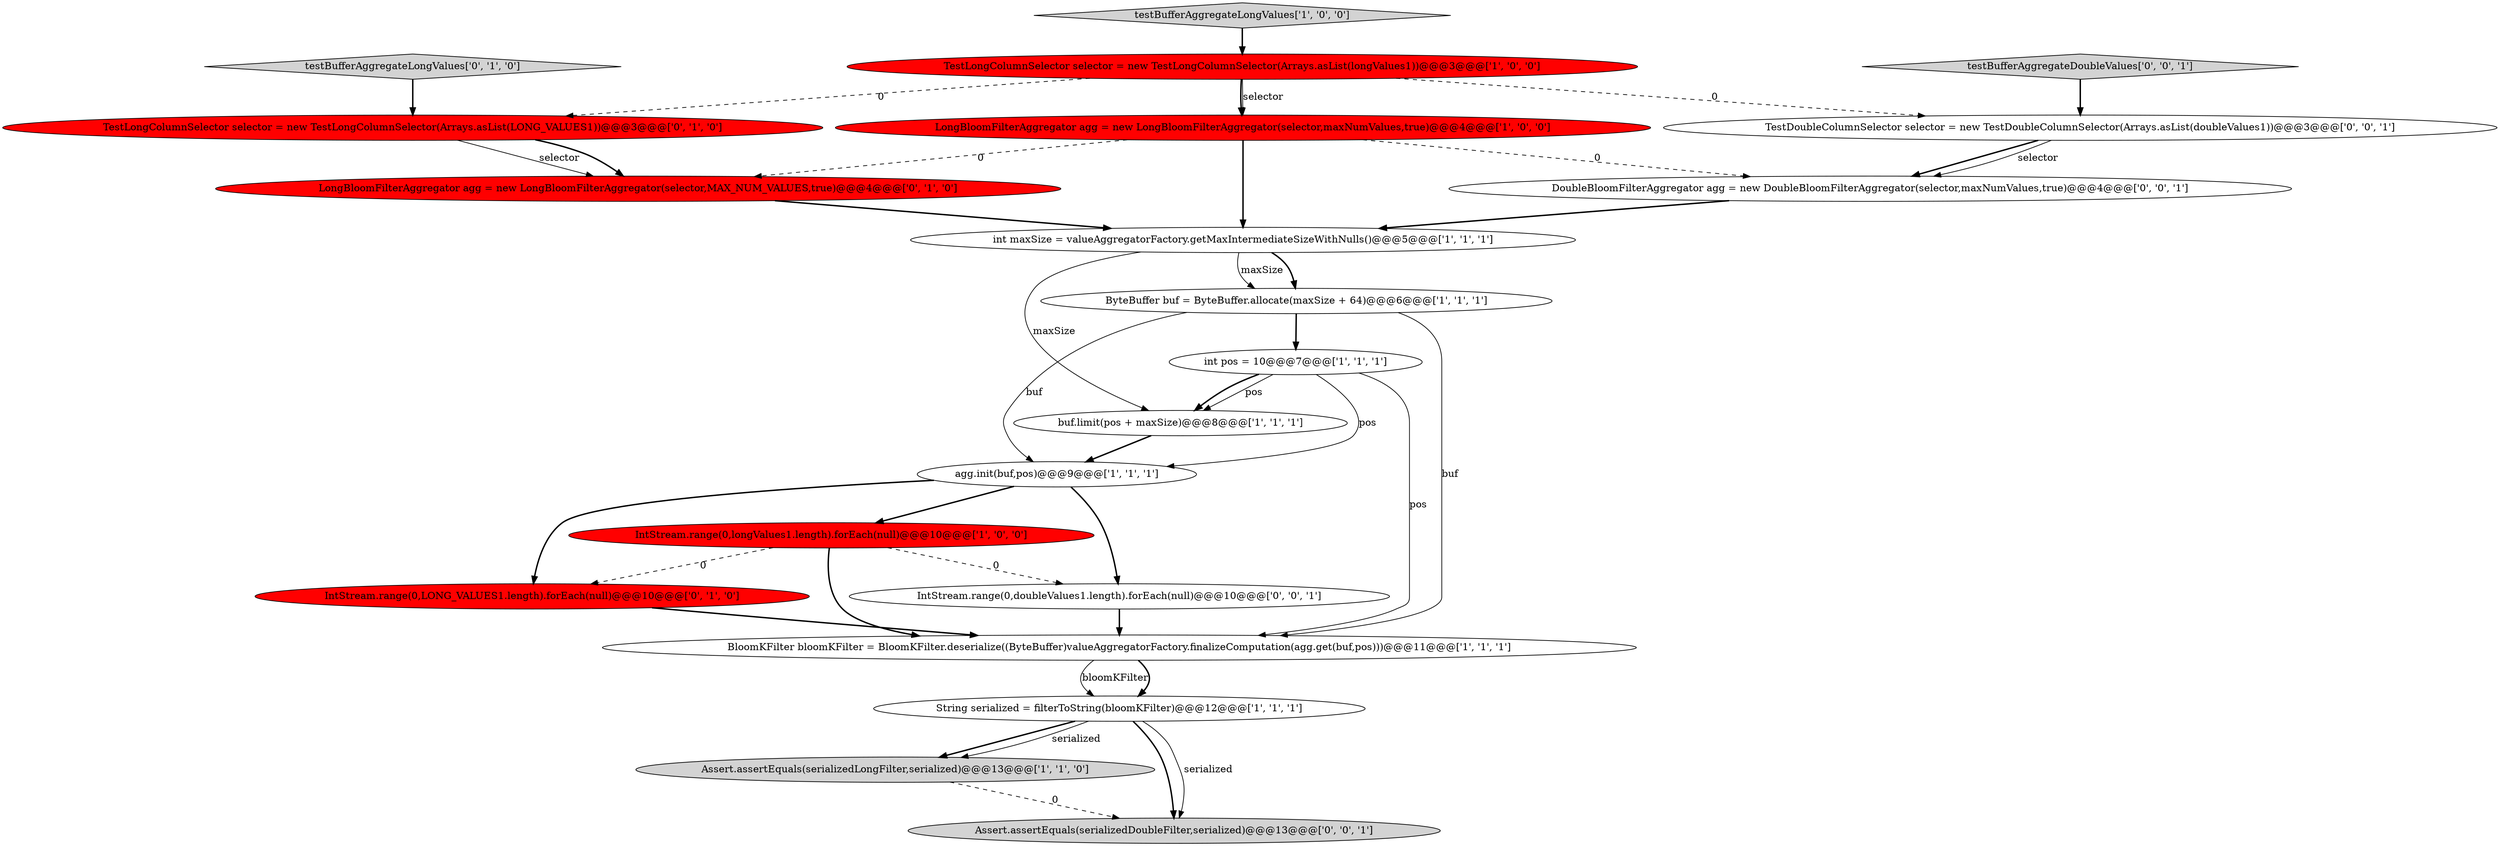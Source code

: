 digraph {
18 [style = filled, label = "TestDoubleColumnSelector selector = new TestDoubleColumnSelector(Arrays.asList(doubleValues1))@@@3@@@['0', '0', '1']", fillcolor = white, shape = ellipse image = "AAA0AAABBB3BBB"];
19 [style = filled, label = "testBufferAggregateDoubleValues['0', '0', '1']", fillcolor = lightgray, shape = diamond image = "AAA0AAABBB3BBB"];
14 [style = filled, label = "LongBloomFilterAggregator agg = new LongBloomFilterAggregator(selector,MAX_NUM_VALUES,true)@@@4@@@['0', '1', '0']", fillcolor = red, shape = ellipse image = "AAA1AAABBB2BBB"];
5 [style = filled, label = "int pos = 10@@@7@@@['1', '1', '1']", fillcolor = white, shape = ellipse image = "AAA0AAABBB1BBB"];
13 [style = filled, label = "TestLongColumnSelector selector = new TestLongColumnSelector(Arrays.asList(LONG_VALUES1))@@@3@@@['0', '1', '0']", fillcolor = red, shape = ellipse image = "AAA1AAABBB2BBB"];
3 [style = filled, label = "testBufferAggregateLongValues['1', '0', '0']", fillcolor = lightgray, shape = diamond image = "AAA0AAABBB1BBB"];
1 [style = filled, label = "LongBloomFilterAggregator agg = new LongBloomFilterAggregator(selector,maxNumValues,true)@@@4@@@['1', '0', '0']", fillcolor = red, shape = ellipse image = "AAA1AAABBB1BBB"];
0 [style = filled, label = "IntStream.range(0,longValues1.length).forEach(null)@@@10@@@['1', '0', '0']", fillcolor = red, shape = ellipse image = "AAA1AAABBB1BBB"];
15 [style = filled, label = "IntStream.range(0,LONG_VALUES1.length).forEach(null)@@@10@@@['0', '1', '0']", fillcolor = red, shape = ellipse image = "AAA1AAABBB2BBB"];
4 [style = filled, label = "TestLongColumnSelector selector = new TestLongColumnSelector(Arrays.asList(longValues1))@@@3@@@['1', '0', '0']", fillcolor = red, shape = ellipse image = "AAA1AAABBB1BBB"];
16 [style = filled, label = "Assert.assertEquals(serializedDoubleFilter,serialized)@@@13@@@['0', '0', '1']", fillcolor = lightgray, shape = ellipse image = "AAA0AAABBB3BBB"];
9 [style = filled, label = "int maxSize = valueAggregatorFactory.getMaxIntermediateSizeWithNulls()@@@5@@@['1', '1', '1']", fillcolor = white, shape = ellipse image = "AAA0AAABBB1BBB"];
20 [style = filled, label = "DoubleBloomFilterAggregator agg = new DoubleBloomFilterAggregator(selector,maxNumValues,true)@@@4@@@['0', '0', '1']", fillcolor = white, shape = ellipse image = "AAA0AAABBB3BBB"];
6 [style = filled, label = "buf.limit(pos + maxSize)@@@8@@@['1', '1', '1']", fillcolor = white, shape = ellipse image = "AAA0AAABBB1BBB"];
17 [style = filled, label = "IntStream.range(0,doubleValues1.length).forEach(null)@@@10@@@['0', '0', '1']", fillcolor = white, shape = ellipse image = "AAA0AAABBB3BBB"];
12 [style = filled, label = "testBufferAggregateLongValues['0', '1', '0']", fillcolor = lightgray, shape = diamond image = "AAA0AAABBB2BBB"];
10 [style = filled, label = "Assert.assertEquals(serializedLongFilter,serialized)@@@13@@@['1', '1', '0']", fillcolor = lightgray, shape = ellipse image = "AAA0AAABBB1BBB"];
8 [style = filled, label = "String serialized = filterToString(bloomKFilter)@@@12@@@['1', '1', '1']", fillcolor = white, shape = ellipse image = "AAA0AAABBB1BBB"];
2 [style = filled, label = "ByteBuffer buf = ByteBuffer.allocate(maxSize + 64)@@@6@@@['1', '1', '1']", fillcolor = white, shape = ellipse image = "AAA0AAABBB1BBB"];
11 [style = filled, label = "BloomKFilter bloomKFilter = BloomKFilter.deserialize((ByteBuffer)valueAggregatorFactory.finalizeComputation(agg.get(buf,pos)))@@@11@@@['1', '1', '1']", fillcolor = white, shape = ellipse image = "AAA0AAABBB1BBB"];
7 [style = filled, label = "agg.init(buf,pos)@@@9@@@['1', '1', '1']", fillcolor = white, shape = ellipse image = "AAA0AAABBB1BBB"];
4->18 [style = dashed, label="0"];
8->16 [style = bold, label=""];
8->10 [style = bold, label=""];
2->7 [style = solid, label="buf"];
19->18 [style = bold, label=""];
7->17 [style = bold, label=""];
2->11 [style = solid, label="buf"];
5->6 [style = solid, label="pos"];
20->9 [style = bold, label=""];
9->2 [style = bold, label=""];
1->14 [style = dashed, label="0"];
8->16 [style = solid, label="serialized"];
5->7 [style = solid, label="pos"];
0->15 [style = dashed, label="0"];
0->11 [style = bold, label=""];
13->14 [style = solid, label="selector"];
7->0 [style = bold, label=""];
9->2 [style = solid, label="maxSize"];
8->10 [style = solid, label="serialized"];
0->17 [style = dashed, label="0"];
3->4 [style = bold, label=""];
1->9 [style = bold, label=""];
11->8 [style = solid, label="bloomKFilter"];
1->20 [style = dashed, label="0"];
12->13 [style = bold, label=""];
18->20 [style = bold, label=""];
5->6 [style = bold, label=""];
15->11 [style = bold, label=""];
9->6 [style = solid, label="maxSize"];
11->8 [style = bold, label=""];
7->15 [style = bold, label=""];
14->9 [style = bold, label=""];
4->1 [style = bold, label=""];
10->16 [style = dashed, label="0"];
18->20 [style = solid, label="selector"];
6->7 [style = bold, label=""];
4->13 [style = dashed, label="0"];
5->11 [style = solid, label="pos"];
13->14 [style = bold, label=""];
4->1 [style = solid, label="selector"];
2->5 [style = bold, label=""];
17->11 [style = bold, label=""];
}
